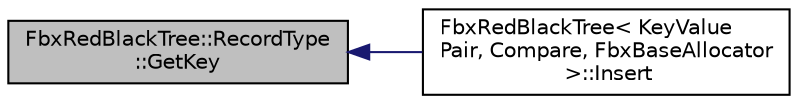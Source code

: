 digraph "FbxRedBlackTree::RecordType::GetKey"
{
  edge [fontname="Helvetica",fontsize="10",labelfontname="Helvetica",labelfontsize="10"];
  node [fontname="Helvetica",fontsize="10",shape=record];
  rankdir="LR";
  Node3 [label="FbxRedBlackTree::RecordType\l::GetKey",height=0.2,width=0.4,color="black", fillcolor="grey75", style="filled", fontcolor="black"];
  Node3 -> Node4 [dir="back",color="midnightblue",fontsize="10",style="solid",fontname="Helvetica"];
  Node4 [label="FbxRedBlackTree\< KeyValue\lPair, Compare, FbxBaseAllocator\l \>::Insert",height=0.2,width=0.4,color="black", fillcolor="white", style="filled",URL="$class_fbx_red_black_tree.html#ab5f48f09ad534b7a11a45a4abe461b87"];
}
